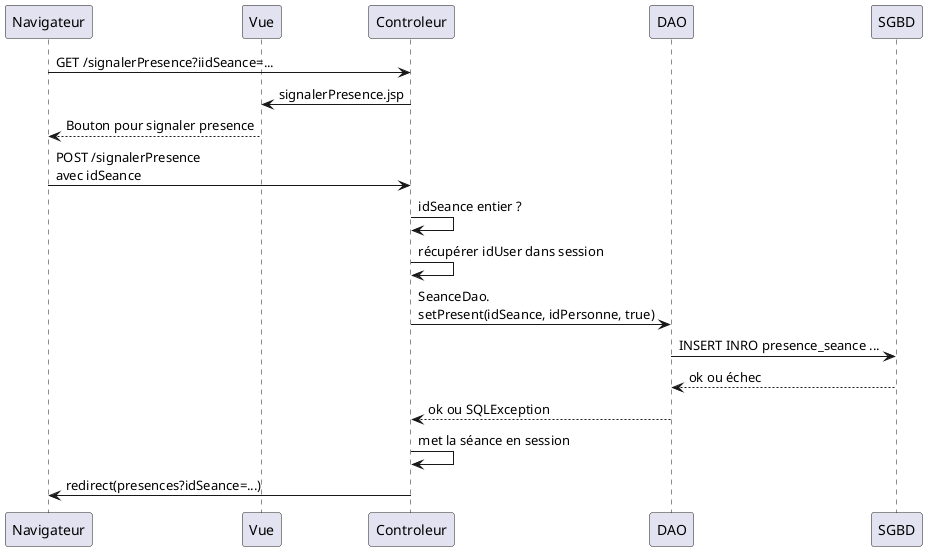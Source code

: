 @startuml
participant Navigateur
participant Vue

Navigateur -> Controleur: GET /signalerPresence?iidSeance=...
Controleur -> Vue : signalerPresence.jsp
Vue --> Navigateur : Bouton pour signaler presence
Navigateur -> Controleur: POST /signalerPresence\navec idSeance
Controleur -> Controleur: idSeance entier ?
Controleur -> Controleur: récupérer idUser dans session
Controleur -> DAO: SeanceDao.\nsetPresent(idSeance, idPersonne, true)

DAO -> SGBD: INSERT INRO presence_seance ...
SGBD --> DAO: ok ou échec
DAO --> Controleur:  ok ou SQLException
Controleur -> Controleur : met la séance en session
Controleur -> Navigateur: redirect(presences?idSeance=...)
@enduml
